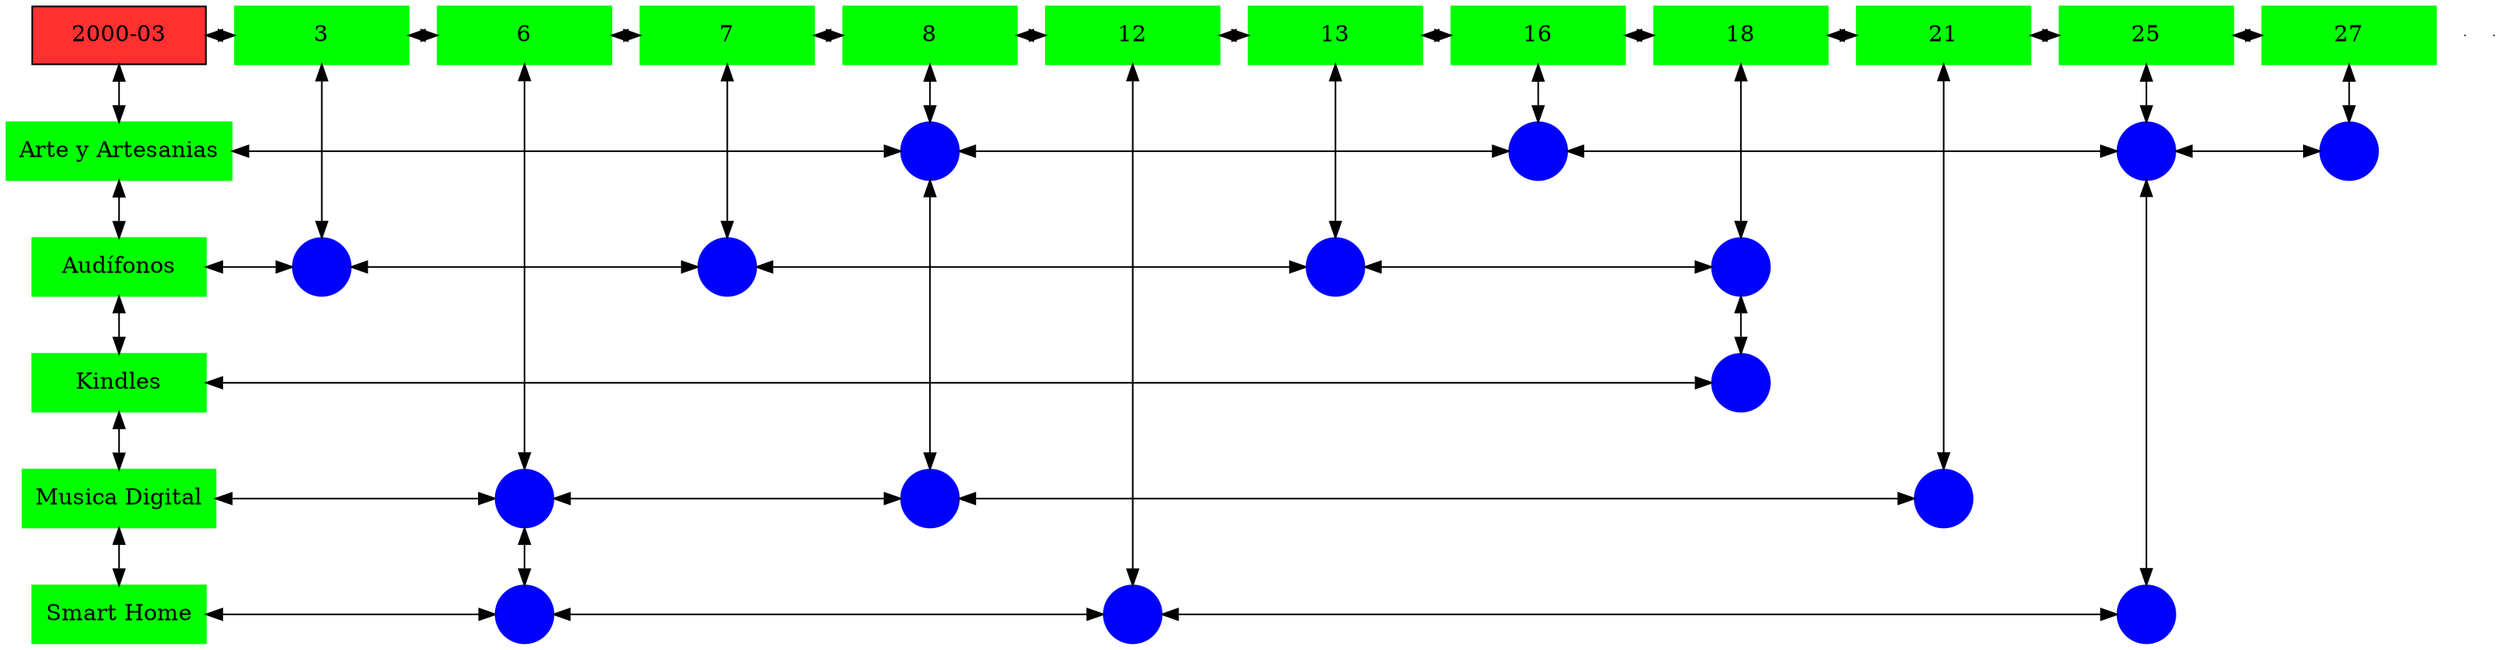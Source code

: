 digraph G{
node[shape="box"];
nodeMt[ label = "2000-03", width = 1.5, style = filled, fillcolor = firebrick1, group = 1 ];
e0[ shape = point, width = 0 ];
e1[ shape = point, width = 0 ];
node0xc001e3f270[label="3",color=green,style =filled,width = 1.5 group=3];
nodeMt->node0xc001e3f270[dir="both"];
{rank=same;nodeMt;node0xc001e3f270;}
node0xc001e636d0[label="6",color=green,style =filled,width = 1.5 group=6];
node0xc001e3f270->node0xc001e636d0[dir="both"];
{rank=same;node0xc001e3f270;node0xc001e636d0;}
node0xc002148c80[label="7",color=green,style =filled,width = 1.5 group=7];
node0xc001e636d0->node0xc002148c80[dir="both"];
{rank=same;node0xc001e636d0;node0xc002148c80;}
node0xc001e559a0[label="8",color=green,style =filled,width = 1.5 group=8];
node0xc002148c80->node0xc001e559a0[dir="both"];
{rank=same;node0xc002148c80;node0xc001e559a0;}
node0xc001edb2c0[label="12",color=green,style =filled,width = 1.5 group=12];
node0xc001e559a0->node0xc001edb2c0[dir="both"];
{rank=same;node0xc001e559a0;node0xc001edb2c0;}
node0xc002239e00[label="13",color=green,style =filled,width = 1.5 group=13];
node0xc001edb2c0->node0xc002239e00[dir="both"];
{rank=same;node0xc001edb2c0;node0xc002239e00;}
node0xc001f3f130[label="16",color=green,style =filled,width = 1.5 group=16];
node0xc002239e00->node0xc001f3f130[dir="both"];
{rank=same;node0xc002239e00;node0xc001f3f130;}
node0xc001f67630[label="18",color=green,style =filled,width = 1.5 group=18];
node0xc001f3f130->node0xc001f67630[dir="both"];
{rank=same;node0xc001f3f130;node0xc001f67630;}
node0xc002158dc0[label="21",color=green,style =filled,width = 1.5 group=21];
node0xc001f67630->node0xc002158dc0[dir="both"];
{rank=same;node0xc001f67630;node0xc002158dc0;}
node0xc002051e50[label="25",color=green,style =filled,width = 1.5 group=25];
node0xc002158dc0->node0xc002051e50[dir="both"];
{rank=same;node0xc002158dc0;node0xc002051e50;}
node0xc002051680[label="27",color=green,style =filled,width = 1.5 group=27];
node0xc002051e50->node0xc002051680[dir="both"];
{rank=same;node0xc002051e50;node0xc002051680;}
node0xc001e55950[label="Arte y Artesanias",color=green,style =filled width = 1.5 group=1];
node0xc001e5c280[label="",color=blue,style =filled, width = 0.5 group=8 shape=circle];
node0xc001e55950->node0xc001e5c280[dir="both"];
{rank=same;node0xc001e55950;node0xc001e5c280;}
node0xc001f40500[label="",color=blue,style =filled, width = 0.5 group=16 shape=circle];
node0xc001e5c280->node0xc001f40500[dir="both"];
{rank=same;node0xc001f40500;node0xc001e5c280;}
node0xc00204d800[label="",color=blue,style =filled, width = 0.5 group=25 shape=circle];
node0xc001f40500->node0xc00204d800[dir="both"];
{rank=same;node0xc00204d800;node0xc001f40500;}
node0xc00204d380[label="",color=blue,style =filled, width = 0.5 group=27 shape=circle];
node0xc00204d800->node0xc00204d380[dir="both"];
{rank=same;node0xc00204d380;node0xc00204d800;}
node0xc001e3f220[label="Audífonos",color=green,style =filled width = 1.5 group=1];
node0xc00208c300[label="",color=blue,style =filled, width = 0.5 group=3 shape=circle];
node0xc001e3f220->node0xc00208c300[dir="both"];
{rank=same;node0xc001e3f220;node0xc00208c300;}
node0xc00213f600[label="",color=blue,style =filled, width = 0.5 group=7 shape=circle];
node0xc00208c300->node0xc00213f600[dir="both"];
{rank=same;node0xc00213f600;node0xc00208c300;}
node0xc002246700[label="",color=blue,style =filled, width = 0.5 group=13 shape=circle];
node0xc00213f600->node0xc002246700[dir="both"];
{rank=same;node0xc002246700;node0xc00213f600;}
node0xc0022b1500[label="",color=blue,style =filled, width = 0.5 group=18 shape=circle];
node0xc002246700->node0xc0022b1500[dir="both"];
{rank=same;node0xc0022b1500;node0xc002246700;}
node0xc001f675e0[label="Kindles",color=green,style =filled width = 1.5 group=1];
node0xc001f70480[label="",color=blue,style =filled, width = 0.5 group=18 shape=circle];
node0xc001f675e0->node0xc001f70480[dir="both"];
{rank=same;node0xc001f675e0;node0xc001f70480;}
node0xc001e63680[label="Musica Digital",color=green,style =filled width = 1.5 group=1];
node0xc001e5d280[label="",color=blue,style =filled, width = 0.5 group=6 shape=circle];
node0xc001e63680->node0xc001e5d280[dir="both"];
{rank=same;node0xc001e63680;node0xc001e5d280;}
node0xc0020fe700[label="",color=blue,style =filled, width = 0.5 group=8 shape=circle];
node0xc001e5d280->node0xc0020fe700[dir="both"];
{rank=same;node0xc0020fe700;node0xc001e5d280;}
node0xc002157080[label="",color=blue,style =filled, width = 0.5 group=21 shape=circle];
node0xc0020fe700->node0xc002157080[dir="both"];
{rank=same;node0xc002157080;node0xc0020fe700;}
node0xc001edb270[label="Smart Home",color=green,style =filled width = 1.5 group=1];
node0xc0020fe200[label="",color=blue,style =filled, width = 0.5 group=6 shape=circle];
node0xc001edb270->node0xc0020fe200[dir="both"];
{rank=same;node0xc001edb270;node0xc0020fe200;}
node0xc001ed3880[label="",color=blue,style =filled, width = 0.5 group=12 shape=circle];
node0xc0020fe200->node0xc001ed3880[dir="both"];
{rank=same;node0xc001ed3880;node0xc0020fe200;}
node0xc002259d80[label="",color=blue,style =filled, width = 0.5 group=25 shape=circle];
node0xc001ed3880->node0xc002259d80[dir="both"];
{rank=same;node0xc002259d80;node0xc001ed3880;}
node0xc001e3f270->node0xc00208c300[dir="both"];
node0xc001e636d0->node0xc001e5d280[dir="both"];
node0xc001e5d280->node0xc0020fe200[dir="both"];
node0xc002148c80->node0xc00213f600[dir="both"];
node0xc001e559a0->node0xc001e5c280[dir="both"];
node0xc001e5c280->node0xc0020fe700[dir="both"];
node0xc001edb2c0->node0xc001ed3880[dir="both"];
node0xc002239e00->node0xc002246700[dir="both"];
node0xc001f3f130->node0xc001f40500[dir="both"];
node0xc001f67630->node0xc0022b1500[dir="both"];
node0xc0022b1500->node0xc001f70480[dir="both"];
node0xc002158dc0->node0xc002157080[dir="both"];
node0xc002051e50->node0xc00204d800[dir="both"];
node0xc00204d800->node0xc002259d80[dir="both"];
node0xc002051680->node0xc00204d380[dir="both"];
nodeMt->node0xc001e55950[dir="both"];
node0xc001e55950->node0xc001e3f220[dir="both"];
node0xc001e3f220->node0xc001f675e0[dir="both"];
node0xc001f675e0->node0xc001e63680[dir="both"];
node0xc001e63680->node0xc001edb270[dir="both"];
}

